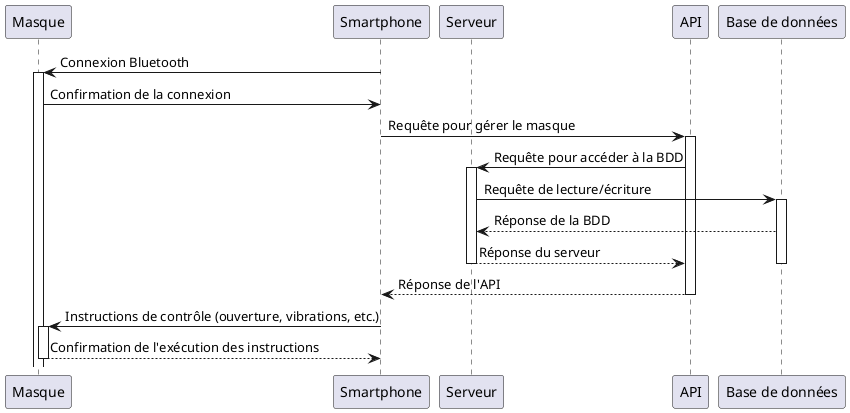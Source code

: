 @startuml maskup_general
participant Masque
participant Smartphone
participant Serveur
participant API
participant "Base de données" as BDD

Smartphone -> Masque: Connexion Bluetooth
activate Masque
Masque -> Smartphone: Confirmation de la connexion
Smartphone -> API: Requête pour gérer le masque
activate API
API -> Serveur: Requête pour accéder à la BDD
activate Serveur
Serveur -> BDD: Requête de lecture/écriture
activate BDD
BDD --> Serveur: Réponse de la BDD
Serveur --> API: Réponse du serveur
deactivate BDD
deactivate Serveur
API --> Smartphone: Réponse de l'API
deactivate API
Smartphone -> Masque: Instructions de contrôle (ouverture, vibrations, etc.)
activate Masque
Masque --> Smartphone: Confirmation de l'exécution des instructions
deactivate Masque
@enduml